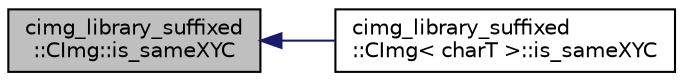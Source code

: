 digraph "cimg_library_suffixed::CImg::is_sameXYC"
{
  edge [fontname="Helvetica",fontsize="10",labelfontname="Helvetica",labelfontsize="10"];
  node [fontname="Helvetica",fontsize="10",shape=record];
  rankdir="LR";
  Node1 [label="cimg_library_suffixed\l::CImg::is_sameXYC",height=0.2,width=0.4,color="black", fillcolor="grey75", style="filled" fontcolor="black"];
  Node1 -> Node2 [dir="back",color="midnightblue",fontsize="10",style="solid",fontname="Helvetica"];
  Node2 [label="cimg_library_suffixed\l::CImg\< charT \>::is_sameXYC",height=0.2,width=0.4,color="black", fillcolor="white", style="filled",URL="$structcimg__library__suffixed_1_1_c_img.html#ae5c3ba548ae89b07267a5126ed7880d8",tooltip="Test if image width, height and spectrum are the same as that of another image."];
}
